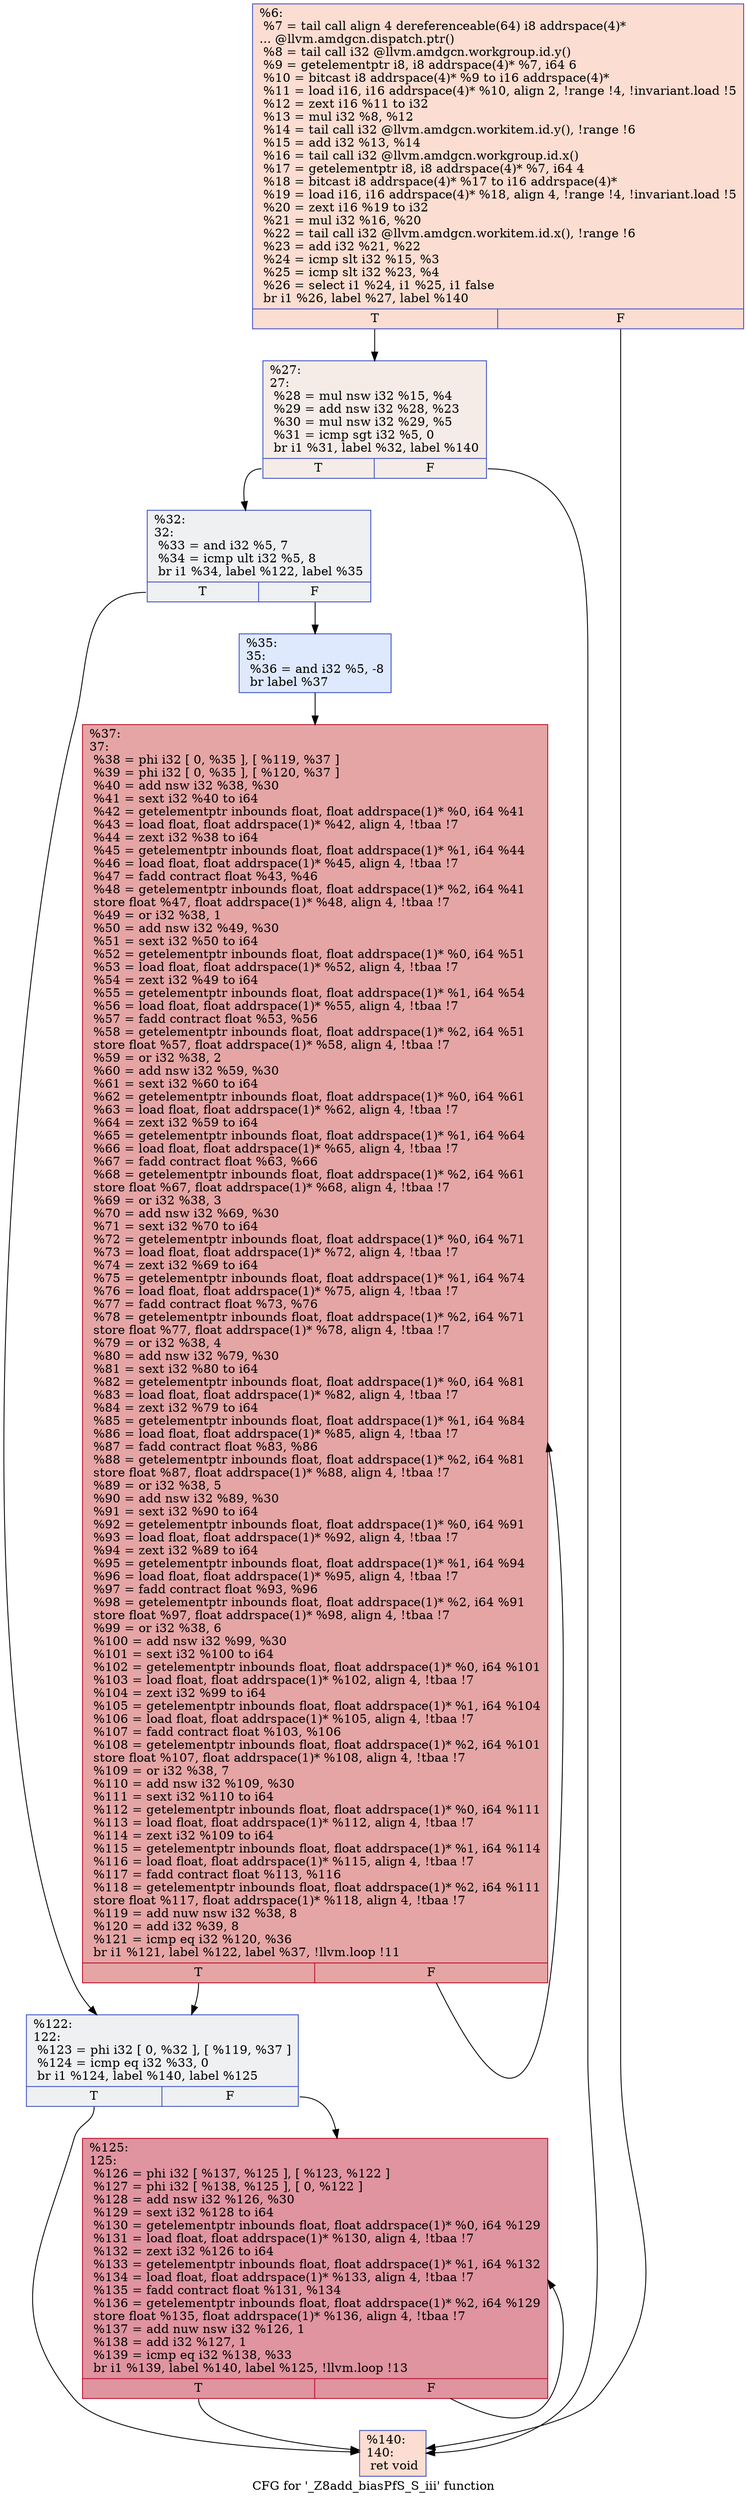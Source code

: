 digraph "CFG for '_Z8add_biasPfS_S_iii' function" {
	label="CFG for '_Z8add_biasPfS_S_iii' function";

	Node0x5febaa0 [shape=record,color="#3d50c3ff", style=filled, fillcolor="#f7b39670",label="{%6:\l  %7 = tail call align 4 dereferenceable(64) i8 addrspace(4)*\l... @llvm.amdgcn.dispatch.ptr()\l  %8 = tail call i32 @llvm.amdgcn.workgroup.id.y()\l  %9 = getelementptr i8, i8 addrspace(4)* %7, i64 6\l  %10 = bitcast i8 addrspace(4)* %9 to i16 addrspace(4)*\l  %11 = load i16, i16 addrspace(4)* %10, align 2, !range !4, !invariant.load !5\l  %12 = zext i16 %11 to i32\l  %13 = mul i32 %8, %12\l  %14 = tail call i32 @llvm.amdgcn.workitem.id.y(), !range !6\l  %15 = add i32 %13, %14\l  %16 = tail call i32 @llvm.amdgcn.workgroup.id.x()\l  %17 = getelementptr i8, i8 addrspace(4)* %7, i64 4\l  %18 = bitcast i8 addrspace(4)* %17 to i16 addrspace(4)*\l  %19 = load i16, i16 addrspace(4)* %18, align 4, !range !4, !invariant.load !5\l  %20 = zext i16 %19 to i32\l  %21 = mul i32 %16, %20\l  %22 = tail call i32 @llvm.amdgcn.workitem.id.x(), !range !6\l  %23 = add i32 %21, %22\l  %24 = icmp slt i32 %15, %3\l  %25 = icmp slt i32 %23, %4\l  %26 = select i1 %24, i1 %25, i1 false\l  br i1 %26, label %27, label %140\l|{<s0>T|<s1>F}}"];
	Node0x5febaa0:s0 -> Node0x5fef520;
	Node0x5febaa0:s1 -> Node0x5fef5b0;
	Node0x5fef520 [shape=record,color="#3d50c3ff", style=filled, fillcolor="#ead5c970",label="{%27:\l27:                                               \l  %28 = mul nsw i32 %15, %4\l  %29 = add nsw i32 %28, %23\l  %30 = mul nsw i32 %29, %5\l  %31 = icmp sgt i32 %5, 0\l  br i1 %31, label %32, label %140\l|{<s0>T|<s1>F}}"];
	Node0x5fef520:s0 -> Node0x5fef960;
	Node0x5fef520:s1 -> Node0x5fef5b0;
	Node0x5fef960 [shape=record,color="#3d50c3ff", style=filled, fillcolor="#d9dce170",label="{%32:\l32:                                               \l  %33 = and i32 %5, 7\l  %34 = icmp ult i32 %5, 8\l  br i1 %34, label %122, label %35\l|{<s0>T|<s1>F}}"];
	Node0x5fef960:s0 -> Node0x5fefd00;
	Node0x5fef960:s1 -> Node0x5fefd50;
	Node0x5fefd50 [shape=record,color="#3d50c3ff", style=filled, fillcolor="#b5cdfa70",label="{%35:\l35:                                               \l  %36 = and i32 %5, -8\l  br label %37\l}"];
	Node0x5fefd50 -> Node0x5feff50;
	Node0x5feff50 [shape=record,color="#b70d28ff", style=filled, fillcolor="#c5333470",label="{%37:\l37:                                               \l  %38 = phi i32 [ 0, %35 ], [ %119, %37 ]\l  %39 = phi i32 [ 0, %35 ], [ %120, %37 ]\l  %40 = add nsw i32 %38, %30\l  %41 = sext i32 %40 to i64\l  %42 = getelementptr inbounds float, float addrspace(1)* %0, i64 %41\l  %43 = load float, float addrspace(1)* %42, align 4, !tbaa !7\l  %44 = zext i32 %38 to i64\l  %45 = getelementptr inbounds float, float addrspace(1)* %1, i64 %44\l  %46 = load float, float addrspace(1)* %45, align 4, !tbaa !7\l  %47 = fadd contract float %43, %46\l  %48 = getelementptr inbounds float, float addrspace(1)* %2, i64 %41\l  store float %47, float addrspace(1)* %48, align 4, !tbaa !7\l  %49 = or i32 %38, 1\l  %50 = add nsw i32 %49, %30\l  %51 = sext i32 %50 to i64\l  %52 = getelementptr inbounds float, float addrspace(1)* %0, i64 %51\l  %53 = load float, float addrspace(1)* %52, align 4, !tbaa !7\l  %54 = zext i32 %49 to i64\l  %55 = getelementptr inbounds float, float addrspace(1)* %1, i64 %54\l  %56 = load float, float addrspace(1)* %55, align 4, !tbaa !7\l  %57 = fadd contract float %53, %56\l  %58 = getelementptr inbounds float, float addrspace(1)* %2, i64 %51\l  store float %57, float addrspace(1)* %58, align 4, !tbaa !7\l  %59 = or i32 %38, 2\l  %60 = add nsw i32 %59, %30\l  %61 = sext i32 %60 to i64\l  %62 = getelementptr inbounds float, float addrspace(1)* %0, i64 %61\l  %63 = load float, float addrspace(1)* %62, align 4, !tbaa !7\l  %64 = zext i32 %59 to i64\l  %65 = getelementptr inbounds float, float addrspace(1)* %1, i64 %64\l  %66 = load float, float addrspace(1)* %65, align 4, !tbaa !7\l  %67 = fadd contract float %63, %66\l  %68 = getelementptr inbounds float, float addrspace(1)* %2, i64 %61\l  store float %67, float addrspace(1)* %68, align 4, !tbaa !7\l  %69 = or i32 %38, 3\l  %70 = add nsw i32 %69, %30\l  %71 = sext i32 %70 to i64\l  %72 = getelementptr inbounds float, float addrspace(1)* %0, i64 %71\l  %73 = load float, float addrspace(1)* %72, align 4, !tbaa !7\l  %74 = zext i32 %69 to i64\l  %75 = getelementptr inbounds float, float addrspace(1)* %1, i64 %74\l  %76 = load float, float addrspace(1)* %75, align 4, !tbaa !7\l  %77 = fadd contract float %73, %76\l  %78 = getelementptr inbounds float, float addrspace(1)* %2, i64 %71\l  store float %77, float addrspace(1)* %78, align 4, !tbaa !7\l  %79 = or i32 %38, 4\l  %80 = add nsw i32 %79, %30\l  %81 = sext i32 %80 to i64\l  %82 = getelementptr inbounds float, float addrspace(1)* %0, i64 %81\l  %83 = load float, float addrspace(1)* %82, align 4, !tbaa !7\l  %84 = zext i32 %79 to i64\l  %85 = getelementptr inbounds float, float addrspace(1)* %1, i64 %84\l  %86 = load float, float addrspace(1)* %85, align 4, !tbaa !7\l  %87 = fadd contract float %83, %86\l  %88 = getelementptr inbounds float, float addrspace(1)* %2, i64 %81\l  store float %87, float addrspace(1)* %88, align 4, !tbaa !7\l  %89 = or i32 %38, 5\l  %90 = add nsw i32 %89, %30\l  %91 = sext i32 %90 to i64\l  %92 = getelementptr inbounds float, float addrspace(1)* %0, i64 %91\l  %93 = load float, float addrspace(1)* %92, align 4, !tbaa !7\l  %94 = zext i32 %89 to i64\l  %95 = getelementptr inbounds float, float addrspace(1)* %1, i64 %94\l  %96 = load float, float addrspace(1)* %95, align 4, !tbaa !7\l  %97 = fadd contract float %93, %96\l  %98 = getelementptr inbounds float, float addrspace(1)* %2, i64 %91\l  store float %97, float addrspace(1)* %98, align 4, !tbaa !7\l  %99 = or i32 %38, 6\l  %100 = add nsw i32 %99, %30\l  %101 = sext i32 %100 to i64\l  %102 = getelementptr inbounds float, float addrspace(1)* %0, i64 %101\l  %103 = load float, float addrspace(1)* %102, align 4, !tbaa !7\l  %104 = zext i32 %99 to i64\l  %105 = getelementptr inbounds float, float addrspace(1)* %1, i64 %104\l  %106 = load float, float addrspace(1)* %105, align 4, !tbaa !7\l  %107 = fadd contract float %103, %106\l  %108 = getelementptr inbounds float, float addrspace(1)* %2, i64 %101\l  store float %107, float addrspace(1)* %108, align 4, !tbaa !7\l  %109 = or i32 %38, 7\l  %110 = add nsw i32 %109, %30\l  %111 = sext i32 %110 to i64\l  %112 = getelementptr inbounds float, float addrspace(1)* %0, i64 %111\l  %113 = load float, float addrspace(1)* %112, align 4, !tbaa !7\l  %114 = zext i32 %109 to i64\l  %115 = getelementptr inbounds float, float addrspace(1)* %1, i64 %114\l  %116 = load float, float addrspace(1)* %115, align 4, !tbaa !7\l  %117 = fadd contract float %113, %116\l  %118 = getelementptr inbounds float, float addrspace(1)* %2, i64 %111\l  store float %117, float addrspace(1)* %118, align 4, !tbaa !7\l  %119 = add nuw nsw i32 %38, 8\l  %120 = add i32 %39, 8\l  %121 = icmp eq i32 %120, %36\l  br i1 %121, label %122, label %37, !llvm.loop !11\l|{<s0>T|<s1>F}}"];
	Node0x5feff50:s0 -> Node0x5fefd00;
	Node0x5feff50:s1 -> Node0x5feff50;
	Node0x5fefd00 [shape=record,color="#3d50c3ff", style=filled, fillcolor="#d9dce170",label="{%122:\l122:                                              \l  %123 = phi i32 [ 0, %32 ], [ %119, %37 ]\l  %124 = icmp eq i32 %33, 0\l  br i1 %124, label %140, label %125\l|{<s0>T|<s1>F}}"];
	Node0x5fefd00:s0 -> Node0x5fef5b0;
	Node0x5fefd00:s1 -> Node0x5ff3f80;
	Node0x5ff3f80 [shape=record,color="#b70d28ff", style=filled, fillcolor="#b70d2870",label="{%125:\l125:                                              \l  %126 = phi i32 [ %137, %125 ], [ %123, %122 ]\l  %127 = phi i32 [ %138, %125 ], [ 0, %122 ]\l  %128 = add nsw i32 %126, %30\l  %129 = sext i32 %128 to i64\l  %130 = getelementptr inbounds float, float addrspace(1)* %0, i64 %129\l  %131 = load float, float addrspace(1)* %130, align 4, !tbaa !7\l  %132 = zext i32 %126 to i64\l  %133 = getelementptr inbounds float, float addrspace(1)* %1, i64 %132\l  %134 = load float, float addrspace(1)* %133, align 4, !tbaa !7\l  %135 = fadd contract float %131, %134\l  %136 = getelementptr inbounds float, float addrspace(1)* %2, i64 %129\l  store float %135, float addrspace(1)* %136, align 4, !tbaa !7\l  %137 = add nuw nsw i32 %126, 1\l  %138 = add i32 %127, 1\l  %139 = icmp eq i32 %138, %33\l  br i1 %139, label %140, label %125, !llvm.loop !13\l|{<s0>T|<s1>F}}"];
	Node0x5ff3f80:s0 -> Node0x5fef5b0;
	Node0x5ff3f80:s1 -> Node0x5ff3f80;
	Node0x5fef5b0 [shape=record,color="#3d50c3ff", style=filled, fillcolor="#f7b39670",label="{%140:\l140:                                              \l  ret void\l}"];
}
